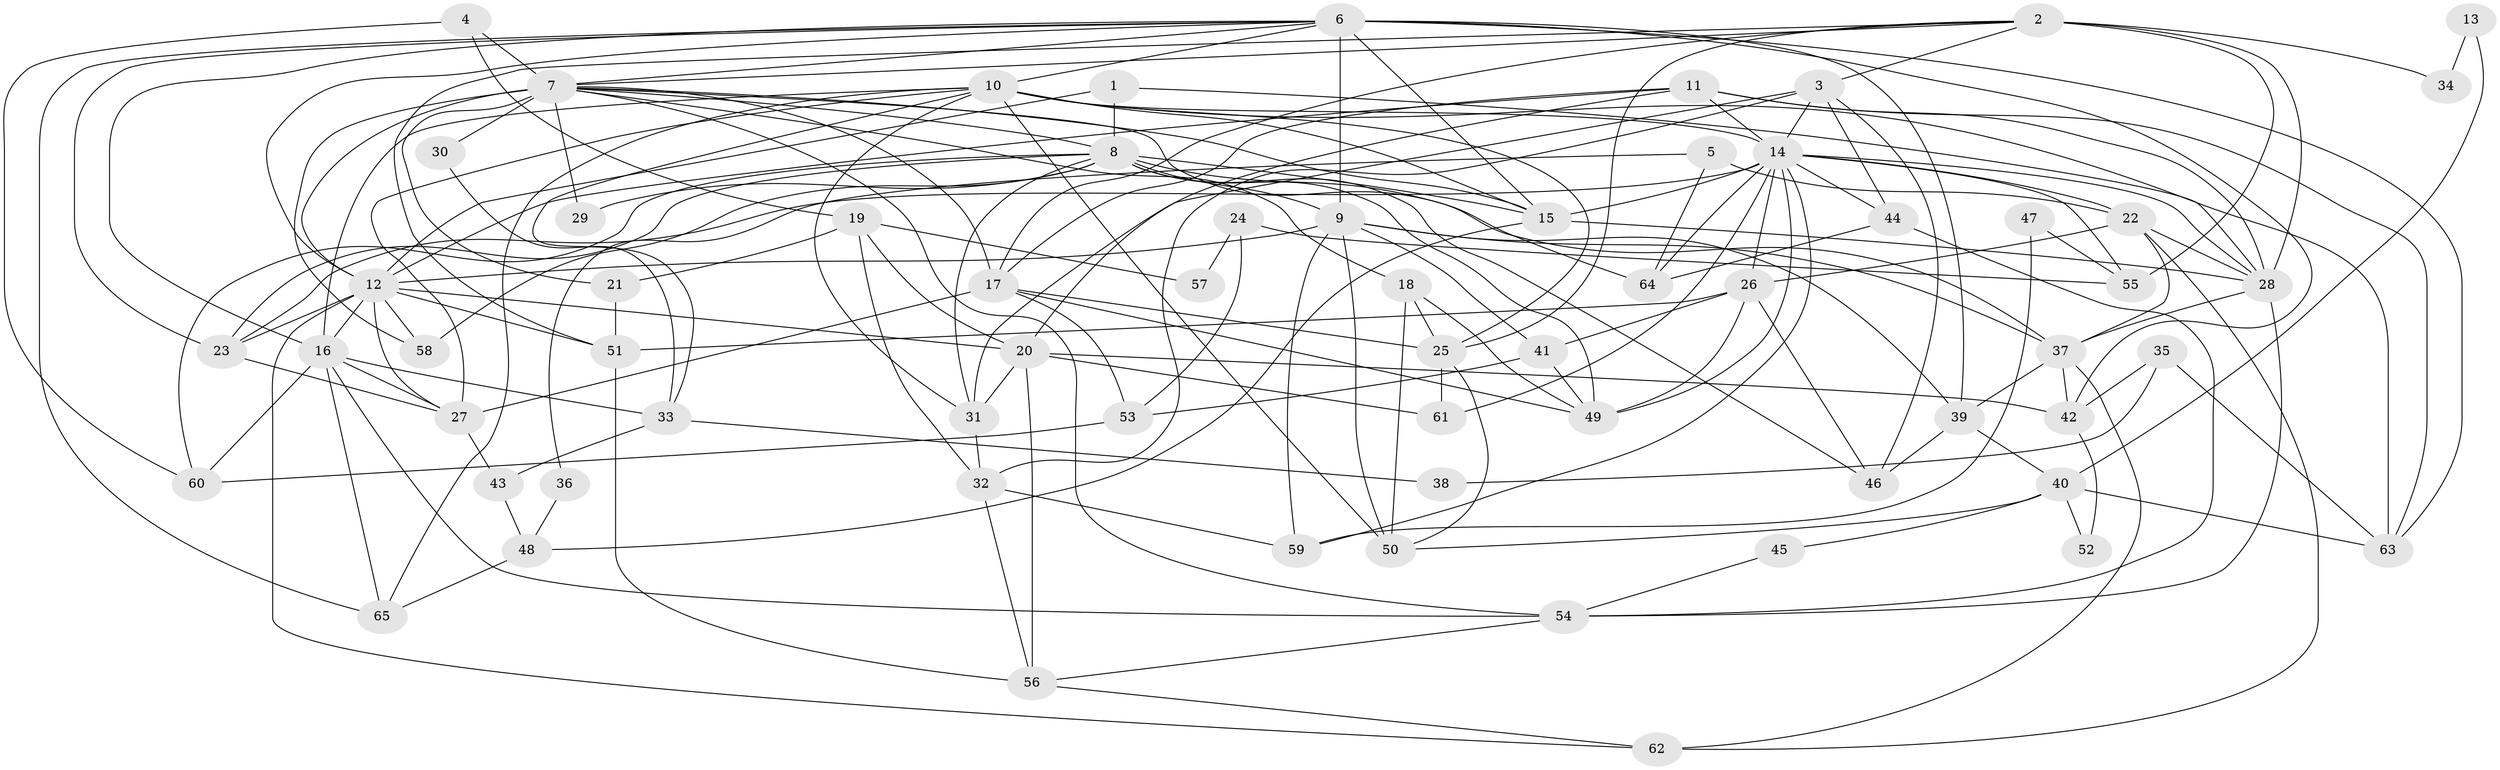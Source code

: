 // original degree distribution, {3: 0.3023255813953488, 2: 0.10852713178294573, 5: 0.14728682170542637, 7: 0.06201550387596899, 4: 0.31007751937984496, 6: 0.05426356589147287, 9: 0.015503875968992248}
// Generated by graph-tools (version 1.1) at 2025/36/03/09/25 02:36:12]
// undirected, 65 vertices, 169 edges
graph export_dot {
graph [start="1"]
  node [color=gray90,style=filled];
  1;
  2;
  3;
  4;
  5;
  6;
  7;
  8;
  9;
  10;
  11;
  12;
  13;
  14;
  15;
  16;
  17;
  18;
  19;
  20;
  21;
  22;
  23;
  24;
  25;
  26;
  27;
  28;
  29;
  30;
  31;
  32;
  33;
  34;
  35;
  36;
  37;
  38;
  39;
  40;
  41;
  42;
  43;
  44;
  45;
  46;
  47;
  48;
  49;
  50;
  51;
  52;
  53;
  54;
  55;
  56;
  57;
  58;
  59;
  60;
  61;
  62;
  63;
  64;
  65;
  1 -- 8 [weight=1.0];
  1 -- 12 [weight=1.0];
  1 -- 28 [weight=1.0];
  2 -- 3 [weight=1.0];
  2 -- 7 [weight=1.0];
  2 -- 17 [weight=1.0];
  2 -- 25 [weight=1.0];
  2 -- 28 [weight=2.0];
  2 -- 34 [weight=2.0];
  2 -- 51 [weight=1.0];
  2 -- 55 [weight=1.0];
  3 -- 14 [weight=1.0];
  3 -- 31 [weight=1.0];
  3 -- 32 [weight=1.0];
  3 -- 44 [weight=1.0];
  3 -- 46 [weight=1.0];
  4 -- 7 [weight=1.0];
  4 -- 19 [weight=1.0];
  4 -- 60 [weight=1.0];
  5 -- 22 [weight=1.0];
  5 -- 36 [weight=1.0];
  5 -- 64 [weight=1.0];
  6 -- 7 [weight=1.0];
  6 -- 9 [weight=3.0];
  6 -- 10 [weight=1.0];
  6 -- 12 [weight=2.0];
  6 -- 15 [weight=2.0];
  6 -- 16 [weight=1.0];
  6 -- 23 [weight=1.0];
  6 -- 39 [weight=1.0];
  6 -- 42 [weight=1.0];
  6 -- 63 [weight=1.0];
  6 -- 65 [weight=1.0];
  7 -- 8 [weight=1.0];
  7 -- 12 [weight=1.0];
  7 -- 15 [weight=1.0];
  7 -- 17 [weight=1.0];
  7 -- 18 [weight=1.0];
  7 -- 21 [weight=1.0];
  7 -- 29 [weight=3.0];
  7 -- 30 [weight=2.0];
  7 -- 54 [weight=1.0];
  7 -- 58 [weight=1.0];
  7 -- 64 [weight=1.0];
  8 -- 9 [weight=1.0];
  8 -- 15 [weight=2.0];
  8 -- 23 [weight=1.0];
  8 -- 29 [weight=1.0];
  8 -- 31 [weight=1.0];
  8 -- 37 [weight=1.0];
  8 -- 46 [weight=1.0];
  8 -- 49 [weight=2.0];
  8 -- 58 [weight=1.0];
  8 -- 60 [weight=1.0];
  9 -- 12 [weight=1.0];
  9 -- 37 [weight=1.0];
  9 -- 39 [weight=2.0];
  9 -- 41 [weight=1.0];
  9 -- 50 [weight=1.0];
  9 -- 59 [weight=1.0];
  10 -- 14 [weight=1.0];
  10 -- 15 [weight=1.0];
  10 -- 16 [weight=1.0];
  10 -- 25 [weight=1.0];
  10 -- 27 [weight=1.0];
  10 -- 31 [weight=1.0];
  10 -- 33 [weight=1.0];
  10 -- 50 [weight=1.0];
  10 -- 63 [weight=1.0];
  10 -- 65 [weight=1.0];
  11 -- 12 [weight=1.0];
  11 -- 14 [weight=1.0];
  11 -- 17 [weight=1.0];
  11 -- 20 [weight=1.0];
  11 -- 28 [weight=1.0];
  11 -- 63 [weight=1.0];
  12 -- 16 [weight=1.0];
  12 -- 20 [weight=1.0];
  12 -- 23 [weight=1.0];
  12 -- 27 [weight=1.0];
  12 -- 51 [weight=1.0];
  12 -- 58 [weight=1.0];
  12 -- 62 [weight=1.0];
  13 -- 34 [weight=1.0];
  13 -- 40 [weight=1.0];
  14 -- 15 [weight=1.0];
  14 -- 22 [weight=1.0];
  14 -- 23 [weight=2.0];
  14 -- 26 [weight=1.0];
  14 -- 28 [weight=1.0];
  14 -- 44 [weight=1.0];
  14 -- 49 [weight=1.0];
  14 -- 55 [weight=1.0];
  14 -- 59 [weight=1.0];
  14 -- 61 [weight=1.0];
  14 -- 64 [weight=1.0];
  15 -- 28 [weight=4.0];
  15 -- 48 [weight=1.0];
  16 -- 27 [weight=1.0];
  16 -- 33 [weight=1.0];
  16 -- 54 [weight=1.0];
  16 -- 60 [weight=1.0];
  16 -- 65 [weight=1.0];
  17 -- 25 [weight=1.0];
  17 -- 27 [weight=1.0];
  17 -- 49 [weight=1.0];
  17 -- 53 [weight=1.0];
  18 -- 25 [weight=1.0];
  18 -- 49 [weight=1.0];
  18 -- 50 [weight=1.0];
  19 -- 20 [weight=1.0];
  19 -- 21 [weight=1.0];
  19 -- 32 [weight=1.0];
  19 -- 57 [weight=1.0];
  20 -- 31 [weight=1.0];
  20 -- 42 [weight=1.0];
  20 -- 56 [weight=1.0];
  20 -- 61 [weight=2.0];
  21 -- 51 [weight=1.0];
  22 -- 26 [weight=1.0];
  22 -- 28 [weight=1.0];
  22 -- 37 [weight=2.0];
  22 -- 62 [weight=1.0];
  23 -- 27 [weight=2.0];
  24 -- 53 [weight=1.0];
  24 -- 55 [weight=1.0];
  24 -- 57 [weight=1.0];
  25 -- 50 [weight=1.0];
  25 -- 61 [weight=1.0];
  26 -- 41 [weight=1.0];
  26 -- 46 [weight=1.0];
  26 -- 49 [weight=1.0];
  26 -- 51 [weight=1.0];
  27 -- 43 [weight=1.0];
  28 -- 37 [weight=1.0];
  28 -- 54 [weight=1.0];
  30 -- 33 [weight=1.0];
  31 -- 32 [weight=1.0];
  32 -- 56 [weight=1.0];
  32 -- 59 [weight=1.0];
  33 -- 38 [weight=1.0];
  33 -- 43 [weight=1.0];
  35 -- 38 [weight=1.0];
  35 -- 42 [weight=1.0];
  35 -- 63 [weight=1.0];
  36 -- 48 [weight=1.0];
  37 -- 39 [weight=1.0];
  37 -- 42 [weight=2.0];
  37 -- 62 [weight=1.0];
  39 -- 40 [weight=1.0];
  39 -- 46 [weight=1.0];
  40 -- 45 [weight=1.0];
  40 -- 50 [weight=1.0];
  40 -- 52 [weight=1.0];
  40 -- 63 [weight=1.0];
  41 -- 49 [weight=1.0];
  41 -- 53 [weight=1.0];
  42 -- 52 [weight=1.0];
  43 -- 48 [weight=1.0];
  44 -- 54 [weight=1.0];
  44 -- 64 [weight=1.0];
  45 -- 54 [weight=1.0];
  47 -- 55 [weight=1.0];
  47 -- 59 [weight=1.0];
  48 -- 65 [weight=1.0];
  51 -- 56 [weight=1.0];
  53 -- 60 [weight=1.0];
  54 -- 56 [weight=1.0];
  56 -- 62 [weight=1.0];
}
